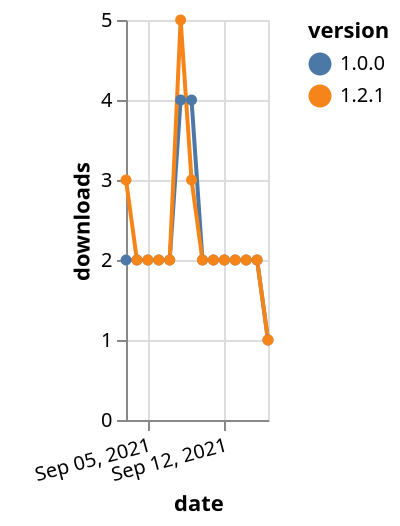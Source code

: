 {"$schema": "https://vega.github.io/schema/vega-lite/v5.json", "description": "A simple bar chart with embedded data.", "data": {"values": [{"date": "2021-09-03", "total": 697, "delta": 2, "version": "1.0.0"}, {"date": "2021-09-04", "total": 699, "delta": 2, "version": "1.0.0"}, {"date": "2021-09-05", "total": 701, "delta": 2, "version": "1.0.0"}, {"date": "2021-09-06", "total": 703, "delta": 2, "version": "1.0.0"}, {"date": "2021-09-07", "total": 705, "delta": 2, "version": "1.0.0"}, {"date": "2021-09-08", "total": 709, "delta": 4, "version": "1.0.0"}, {"date": "2021-09-09", "total": 713, "delta": 4, "version": "1.0.0"}, {"date": "2021-09-10", "total": 715, "delta": 2, "version": "1.0.0"}, {"date": "2021-09-11", "total": 717, "delta": 2, "version": "1.0.0"}, {"date": "2021-09-12", "total": 719, "delta": 2, "version": "1.0.0"}, {"date": "2021-09-13", "total": 721, "delta": 2, "version": "1.0.0"}, {"date": "2021-09-14", "total": 723, "delta": 2, "version": "1.0.0"}, {"date": "2021-09-15", "total": 725, "delta": 2, "version": "1.0.0"}, {"date": "2021-09-16", "total": 726, "delta": 1, "version": "1.0.0"}, {"date": "2021-09-03", "total": 224, "delta": 3, "version": "1.2.1"}, {"date": "2021-09-04", "total": 226, "delta": 2, "version": "1.2.1"}, {"date": "2021-09-05", "total": 228, "delta": 2, "version": "1.2.1"}, {"date": "2021-09-06", "total": 230, "delta": 2, "version": "1.2.1"}, {"date": "2021-09-07", "total": 232, "delta": 2, "version": "1.2.1"}, {"date": "2021-09-08", "total": 237, "delta": 5, "version": "1.2.1"}, {"date": "2021-09-09", "total": 240, "delta": 3, "version": "1.2.1"}, {"date": "2021-09-10", "total": 242, "delta": 2, "version": "1.2.1"}, {"date": "2021-09-11", "total": 244, "delta": 2, "version": "1.2.1"}, {"date": "2021-09-12", "total": 246, "delta": 2, "version": "1.2.1"}, {"date": "2021-09-13", "total": 248, "delta": 2, "version": "1.2.1"}, {"date": "2021-09-14", "total": 250, "delta": 2, "version": "1.2.1"}, {"date": "2021-09-15", "total": 252, "delta": 2, "version": "1.2.1"}, {"date": "2021-09-16", "total": 253, "delta": 1, "version": "1.2.1"}]}, "width": "container", "mark": {"type": "line", "point": {"filled": true}}, "encoding": {"x": {"field": "date", "type": "temporal", "timeUnit": "yearmonthdate", "title": "date", "axis": {"labelAngle": -15}}, "y": {"field": "delta", "type": "quantitative", "title": "downloads"}, "color": {"field": "version", "type": "nominal"}, "tooltip": {"field": "delta"}}}